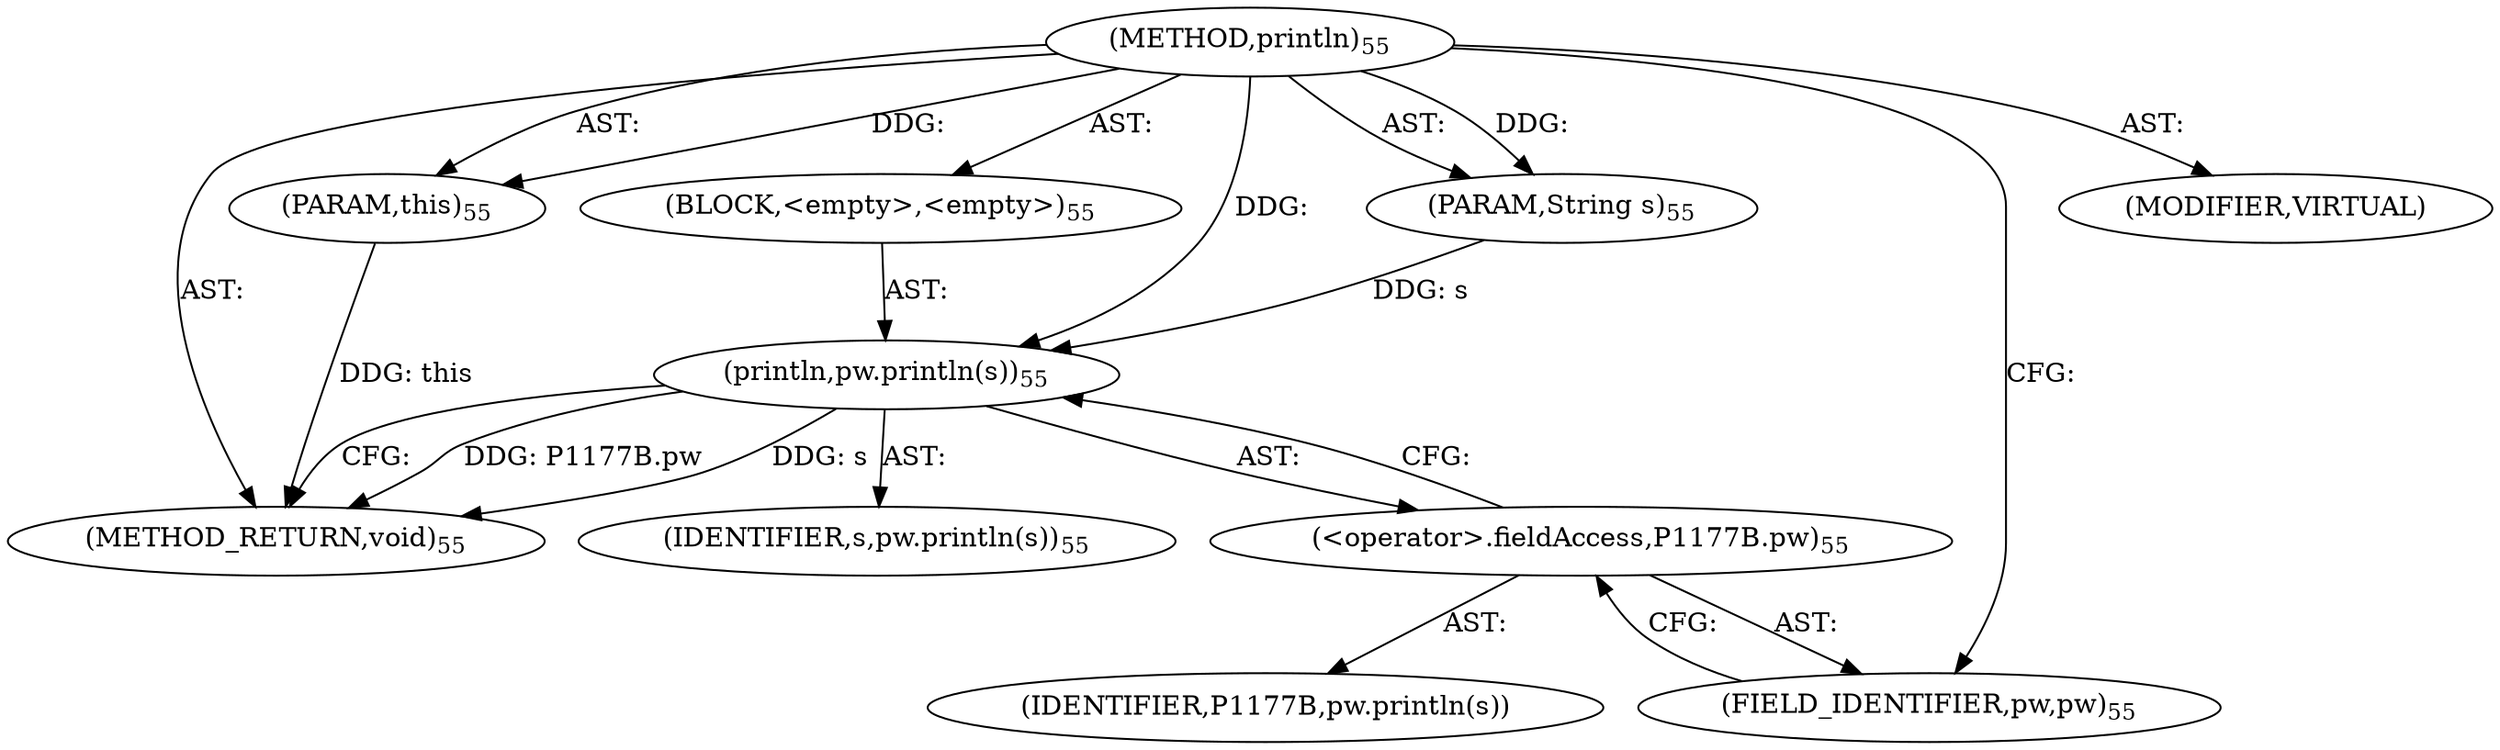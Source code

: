 digraph "println" {  
"279" [label = <(METHOD,println)<SUB>55</SUB>> ]
"280" [label = <(PARAM,this)<SUB>55</SUB>> ]
"281" [label = <(PARAM,String s)<SUB>55</SUB>> ]
"282" [label = <(BLOCK,&lt;empty&gt;,&lt;empty&gt;)<SUB>55</SUB>> ]
"283" [label = <(println,pw.println(s))<SUB>55</SUB>> ]
"284" [label = <(&lt;operator&gt;.fieldAccess,P1177B.pw)<SUB>55</SUB>> ]
"285" [label = <(IDENTIFIER,P1177B,pw.println(s))> ]
"286" [label = <(FIELD_IDENTIFIER,pw,pw)<SUB>55</SUB>> ]
"287" [label = <(IDENTIFIER,s,pw.println(s))<SUB>55</SUB>> ]
"288" [label = <(MODIFIER,VIRTUAL)> ]
"289" [label = <(METHOD_RETURN,void)<SUB>55</SUB>> ]
  "279" -> "280"  [ label = "AST: "] 
  "279" -> "281"  [ label = "AST: "] 
  "279" -> "282"  [ label = "AST: "] 
  "279" -> "288"  [ label = "AST: "] 
  "279" -> "289"  [ label = "AST: "] 
  "282" -> "283"  [ label = "AST: "] 
  "283" -> "284"  [ label = "AST: "] 
  "283" -> "287"  [ label = "AST: "] 
  "284" -> "285"  [ label = "AST: "] 
  "284" -> "286"  [ label = "AST: "] 
  "283" -> "289"  [ label = "CFG: "] 
  "284" -> "283"  [ label = "CFG: "] 
  "286" -> "284"  [ label = "CFG: "] 
  "279" -> "286"  [ label = "CFG: "] 
  "280" -> "289"  [ label = "DDG: this"] 
  "283" -> "289"  [ label = "DDG: P1177B.pw"] 
  "283" -> "289"  [ label = "DDG: s"] 
  "279" -> "280"  [ label = "DDG: "] 
  "279" -> "281"  [ label = "DDG: "] 
  "281" -> "283"  [ label = "DDG: s"] 
  "279" -> "283"  [ label = "DDG: "] 
}

